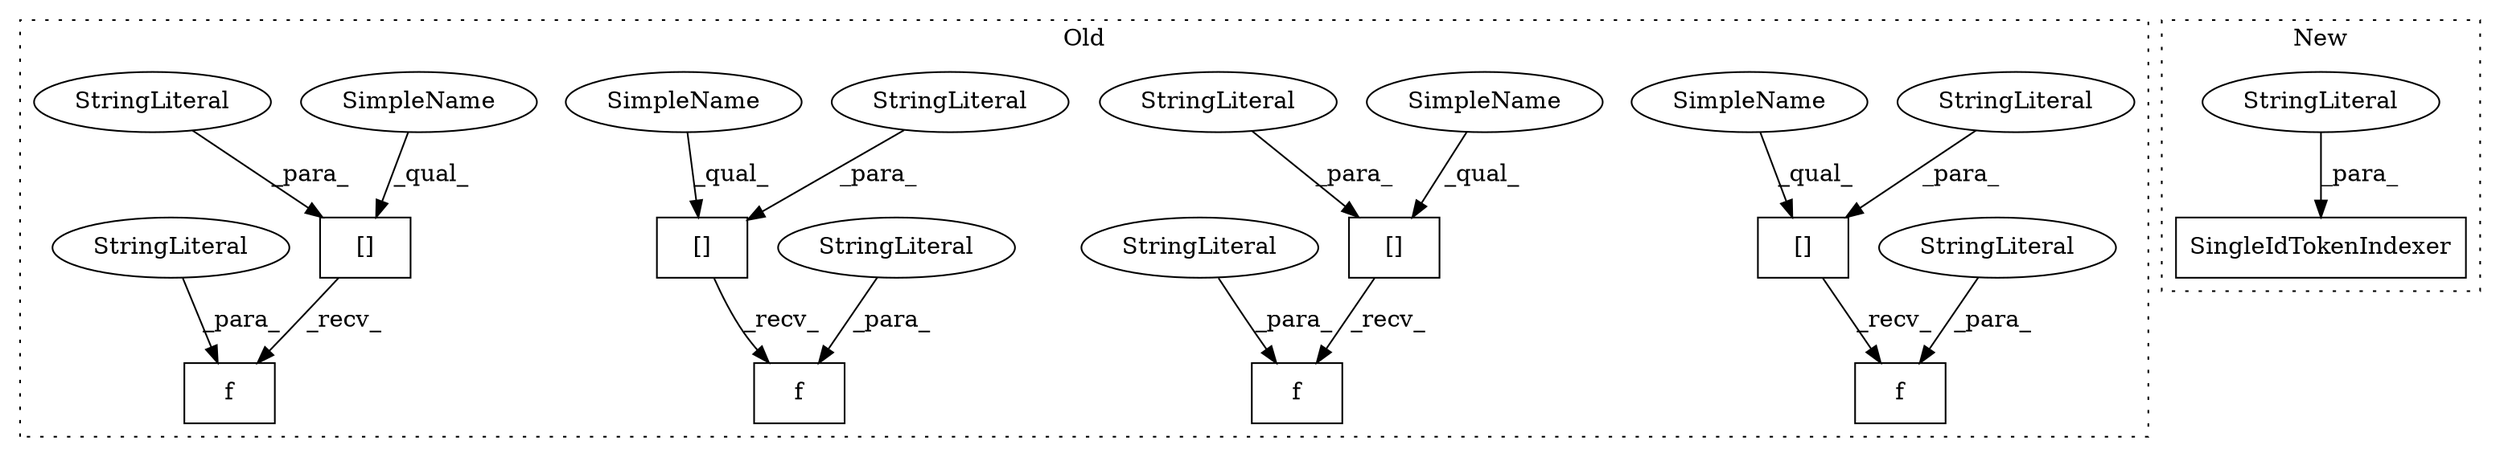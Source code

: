 digraph G {
subgraph cluster0 {
1 [label="[]" a="2" s="4956,4982" l="15,1" shape="box"];
3 [label="f" a="32" s="4984,4993" l="2,1" shape="box"];
4 [label="StringLiteral" a="45" s="4971" l="11" shape="ellipse"];
5 [label="StringLiteral" a="45" s="4986" l="7" shape="ellipse"];
7 [label="[]" a="2" s="5182,5209" l="15,1" shape="box"];
8 [label="StringLiteral" a="45" s="5197" l="12" shape="ellipse"];
9 [label="f" a="32" s="5211,5225" l="2,1" shape="box"];
10 [label="StringLiteral" a="45" s="5213" l="12" shape="ellipse"];
11 [label="[]" a="2" s="5474,5500" l="15,1" shape="box"];
12 [label="f" a="32" s="5502,5511" l="2,1" shape="box"];
13 [label="StringLiteral" a="45" s="5504" l="7" shape="ellipse"];
14 [label="StringLiteral" a="45" s="5489" l="11" shape="ellipse"];
15 [label="[]" a="2" s="5526,5553" l="15,1" shape="box"];
16 [label="f" a="32" s="5555,5569" l="2,1" shape="box"];
17 [label="StringLiteral" a="45" s="5557" l="12" shape="ellipse"];
18 [label="StringLiteral" a="45" s="5541" l="12" shape="ellipse"];
19 [label="SimpleName" a="42" s="4956" l="14" shape="ellipse"];
20 [label="SimpleName" a="42" s="5182" l="14" shape="ellipse"];
21 [label="SimpleName" a="42" s="5474" l="14" shape="ellipse"];
22 [label="SimpleName" a="42" s="5526" l="14" shape="ellipse"];
label = "Old";
style="dotted";
}
subgraph cluster1 {
2 [label="SingleIdTokenIndexer" a="32" s="5489,5517" l="21,1" shape="box"];
6 [label="StringLiteral" a="45" s="5510" l="7" shape="ellipse"];
label = "New";
style="dotted";
}
1 -> 3 [label="_recv_"];
4 -> 1 [label="_para_"];
5 -> 3 [label="_para_"];
6 -> 2 [label="_para_"];
7 -> 9 [label="_recv_"];
8 -> 7 [label="_para_"];
10 -> 9 [label="_para_"];
11 -> 12 [label="_recv_"];
13 -> 12 [label="_para_"];
14 -> 11 [label="_para_"];
15 -> 16 [label="_recv_"];
17 -> 16 [label="_para_"];
18 -> 15 [label="_para_"];
19 -> 1 [label="_qual_"];
20 -> 7 [label="_qual_"];
21 -> 11 [label="_qual_"];
22 -> 15 [label="_qual_"];
}